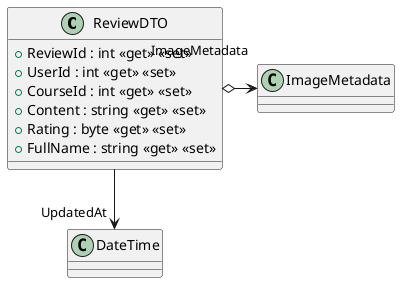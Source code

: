 @startuml
class ReviewDTO {
    + ReviewId : int <<get>> <<set>>
    + UserId : int <<get>> <<set>>
    + CourseId : int <<get>> <<set>>
    + Content : string <<get>> <<set>>
    + Rating : byte <<get>> <<set>>
    + FullName : string <<get>> <<set>>
}
ReviewDTO --> "UpdatedAt" DateTime
ReviewDTO o-> "ImageMetadata" ImageMetadata
@enduml

